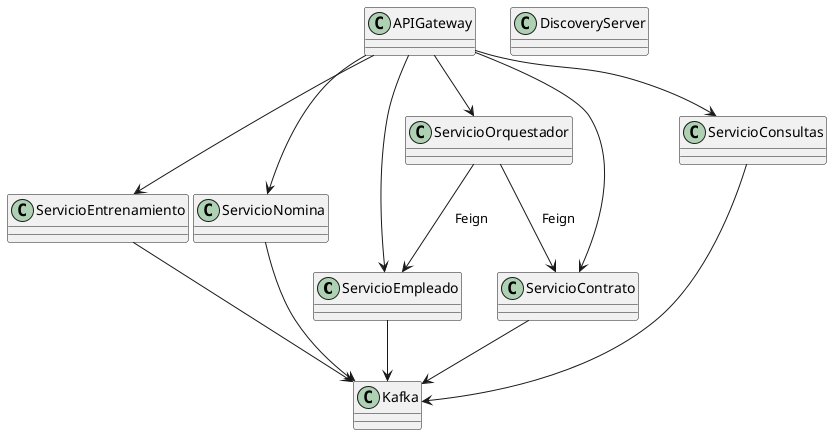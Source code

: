 @startuml
class ServicioEmpleado
class ServicioContrato
class ServicioEntrenamiento
class ServicioNomina
class ServicioConsultas
class ServicioOrquestador
class APIGateway
class DiscoveryServer
APIGateway --> ServicioEmpleado
APIGateway --> ServicioContrato
APIGateway --> ServicioEntrenamiento
APIGateway --> ServicioNomina
APIGateway --> ServicioConsultas
APIGateway --> ServicioOrquestador
ServicioOrquestador --> ServicioEmpleado : Feign
ServicioOrquestador --> ServicioContrato : Feign
ServicioEmpleado --> Kafka
ServicioContrato --> Kafka
ServicioEntrenamiento --> Kafka
ServicioNomina --> Kafka
ServicioConsultas --> Kafka
@enduml

